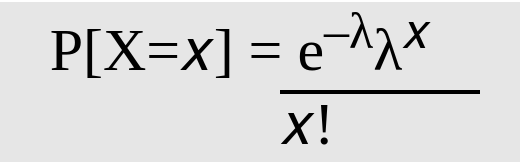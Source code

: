 <mxfile version="21.1.2" type="device">
  <diagram name="Page-1" id="0JR0x9YEJOJGmfDpoe36">
    <mxGraphModel dx="374" dy="285" grid="1" gridSize="10" guides="1" tooltips="1" connect="1" arrows="1" fold="1" page="1" pageScale="1" pageWidth="827" pageHeight="1169" background="#ffffff" math="0" shadow="0">
      <root>
        <mxCell id="0" />
        <mxCell id="1" parent="0" />
        <mxCell id="TfbD_QOH8o5v2Sv3B8Ki-1" value="P[X=𝑥] =&amp;nbsp;e&lt;sup style=&quot;border-color: var(--border-color);&quot;&gt;–λ&lt;/sup&gt;&lt;span style=&quot;&quot;&gt;λ&lt;/span&gt;&lt;sup style=&quot;border-color: var(--border-color);&quot;&gt;𝑥&lt;/sup&gt;" style="rounded=0;whiteSpace=wrap;html=1;fillColor=#E6E6E6;fontSize=30;fontFamily=Ubuntu Mono;strokeWidth=3;strokeColor=none;align=center;" vertex="1" parent="1">
          <mxGeometry x="120" y="160" width="240" height="40" as="geometry" />
        </mxCell>
        <mxCell id="TfbD_QOH8o5v2Sv3B8Ki-4" value="&lt;span style=&quot;border-color: var(--border-color);&quot;&gt;&amp;nbsp; &amp;nbsp; &amp;nbsp; &amp;nbsp; &amp;nbsp;𝑥!&lt;/span&gt;" style="rounded=0;whiteSpace=wrap;html=1;fillColor=#E6E6E6;fontSize=30;fontFamily=Ubuntu Mono;strokeWidth=3;strokeColor=none;" vertex="1" parent="1">
          <mxGeometry x="120" y="200" width="240" height="40" as="geometry" />
        </mxCell>
        <mxCell id="TfbD_QOH8o5v2Sv3B8Ki-3" value="" style="line;strokeWidth=2;html=1;" vertex="1" parent="1">
          <mxGeometry x="260" y="200" width="100" height="10" as="geometry" />
        </mxCell>
        <mxCell id="TfbD_QOH8o5v2Sv3B8Ki-5" value="" style="rounded=0;whiteSpace=wrap;html=1;fillColor=#E6E6E6;fontSize=30;fontFamily=Ubuntu Mono;strokeWidth=3;strokeColor=none;" vertex="1" parent="1">
          <mxGeometry x="360" y="160" width="20" height="80" as="geometry" />
        </mxCell>
      </root>
    </mxGraphModel>
  </diagram>
</mxfile>
